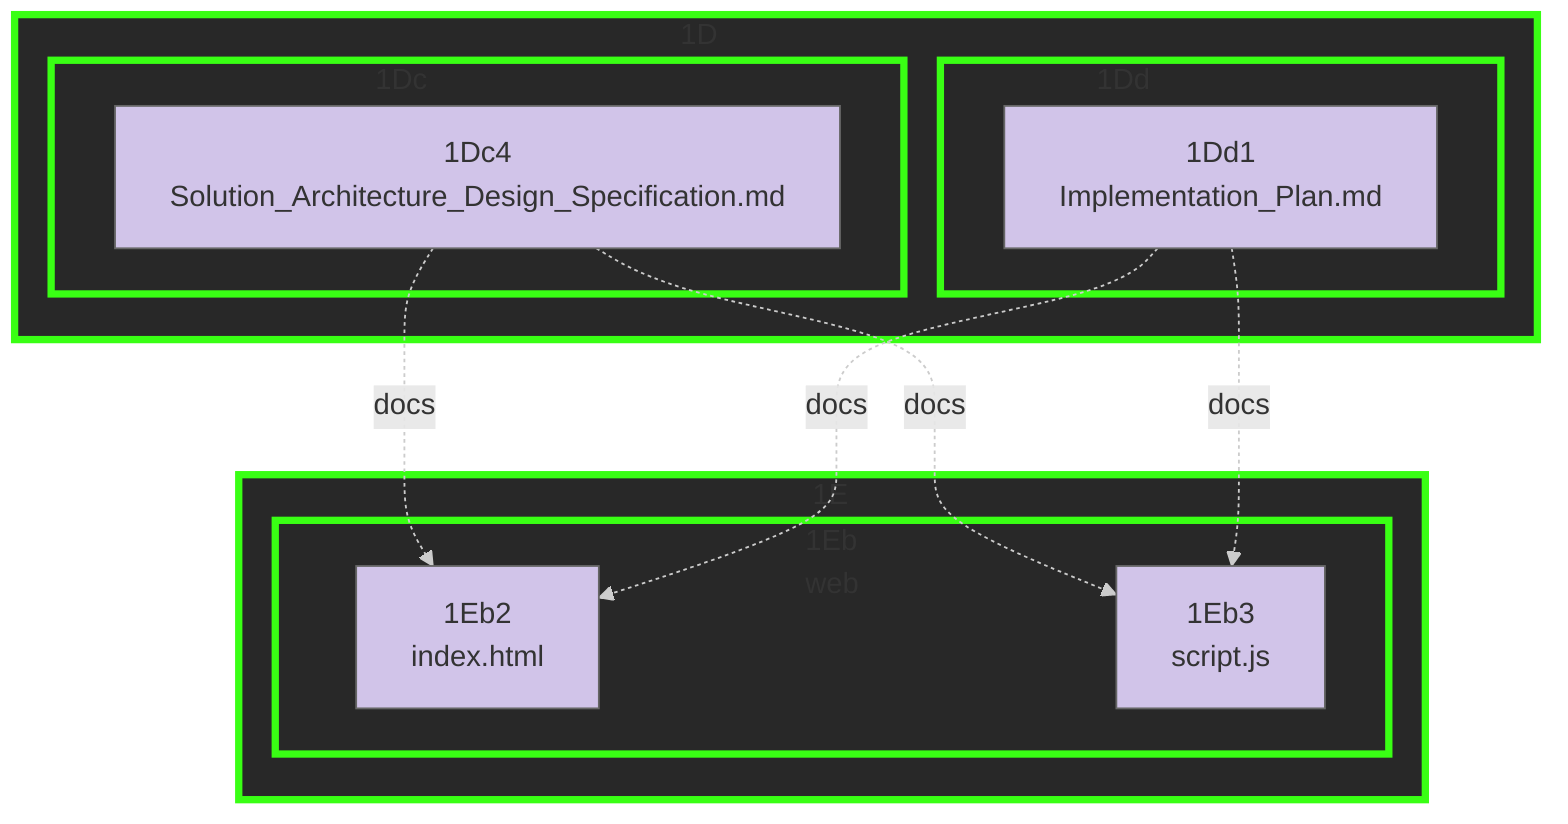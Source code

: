 flowchart TB
  classDef module fill:#f9f,stroke:#333,stroke-width:2px,color:#333,font-weight:bold;
  classDef file fill:#D1C4E9,stroke:#666,stroke-width:1px,color:#333;
  classDef doc fill:#D1C4E9,stroke:#666,stroke-width:1px,color:#333;
  classDef focusNode stroke:#007bff,stroke-width:3px;
  linkStyle default stroke:#CCCCCC,stroke-width:1px

  %% -- Nodes and Subgraphs --
  subgraph sg_1D ["1D<br>documentation"]
    style sg_1D fill:#282828,stroke:#39FF14,stroke-width:4px
    subgraph sg_1Dc ["1Dc<br>02_Architecture"]
      style sg_1Dc fill:#282828,stroke:#39FF14,stroke-width:4px
      1Dc4["1Dc4<br>Solution_Architecture_Design_Specification.md"]
      class 1Dc4 doc
    end
    subgraph sg_1Dd ["1Dd<br>03_Implementation"]
      style sg_1Dd fill:#282828,stroke:#39FF14,stroke-width:4px
      1Dd1["1Dd1<br>Implementation_Plan.md"]
      class 1Dd1 doc
    end
  end
  subgraph sg_1E ["1E<br>src"]
    style sg_1E fill:#282828,stroke:#39FF14,stroke-width:4px
    subgraph sg_1Eb ["1Eb<br>web"]
      style sg_1Eb fill:#282828,stroke:#39FF14,stroke-width:4px
      1Eb2["1Eb2<br>index.html"]
      class 1Eb2 file
      1Eb3["1Eb3<br>script.js"]
      class 1Eb3 file
    end
  end

  %% -- Fallback Node Definitions --

  %% -- Dependencies --
  1Dc4 -.->|"docs"| 1Eb2
  1Dc4 -.->|"docs"| 1Eb3
  1Dd1 -.->|"docs"| 1Eb2
  1Dd1 -.->|"docs"| 1Eb3